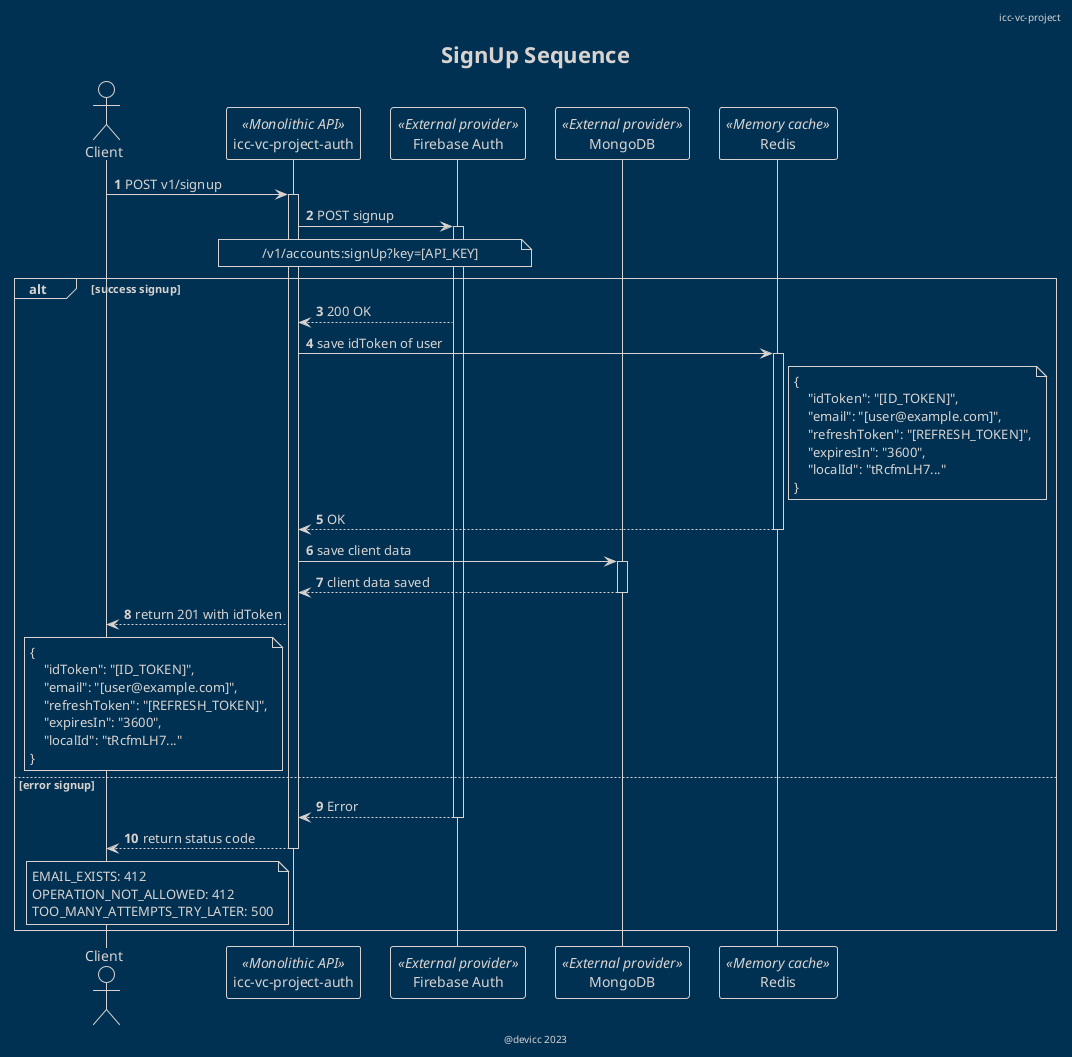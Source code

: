 @startuml auth-signup
!theme blueprint
autonumber
actor "Client" as CLIENT
participant "icc-vc-project-auth" as APIAUTH <<Monolithic API>>
participant "Firebase Auth" as FIREBASEAUTH <<External provider>>
participant "MongoDB" as MONGO <<External provider>>
participant "Redis" as REDIS <<Memory cache>>
CLIENT -> APIAUTH : POST v1/signup
activate APIAUTH
APIAUTH -> FIREBASEAUTH : POST signup
activate FIREBASEAUTH
note over APIAUTH, FIREBASEAUTH: /v1/accounts:signUp?key=[API_KEY]
alt success signup 
    FIREBASEAUTH --> APIAUTH: 200 OK
    APIAUTH -> REDIS: save idToken of user
    activate REDIS
    note right of REDIS
        {
            "idToken": "[ID_TOKEN]",
            "email": "[user@example.com]",
            "refreshToken": "[REFRESH_TOKEN]",
            "expiresIn": "3600",
            "localId": "tRcfmLH7..."
        }
    end note
    REDIS --> APIAUTH: OK
    deactivate REDIS
    APIAUTH -> MONGO: save client data
    activate MONGO
    MONGO --> APIAUTH: client data saved
    deactivate MONGO
    APIAUTH --> CLIENT: return 201 with idToken
    note left of APIAUTH
        {
            "idToken": "[ID_TOKEN]",
            "email": "[user@example.com]",
            "refreshToken": "[REFRESH_TOKEN]",
            "expiresIn": "3600",
            "localId": "tRcfmLH7..."
        }
    end note
else error signup
    FIREBASEAUTH --> APIAUTH: Error
    deactivate FIREBASEAUTH
    APIAUTH --> CLIENT: return status code
    deactivate APIAUTH
    note left of APIAUTH
        EMAIL_EXISTS: 412
        OPERATION_NOT_ALLOWED: 412
        TOO_MANY_ATTEMPTS_TRY_LATER: 500
    end note
end
footer @devicc 2023
header icc-vc-project
title SignUp Sequence
@enduml